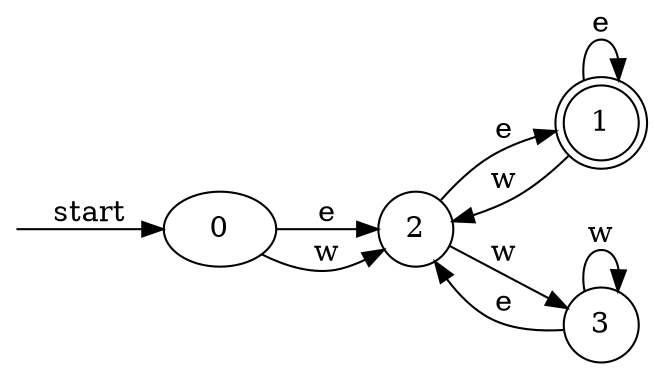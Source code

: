 digraph dfa {
    rankdir = LR;
    __start [style = invis, shape = point];
    __start -> "0" [ label = "start" ];
    node [shape = doublecircle]; "0" "1"
    node [shape = circle];
    "0" -> "2" [ label = "e" ];
    "0" -> "2" [ label = "w" ];
    "2" -> "1" [ label = "e" ];
    "2" -> "3" [ label = "w" ];
    "1" -> "1" [ label = "e" ];
    "1" -> "2" [ label = "w" ];
    "3" -> "2" [ label = "e" ];
    "3" -> "3" [ label = "w" ];
}
